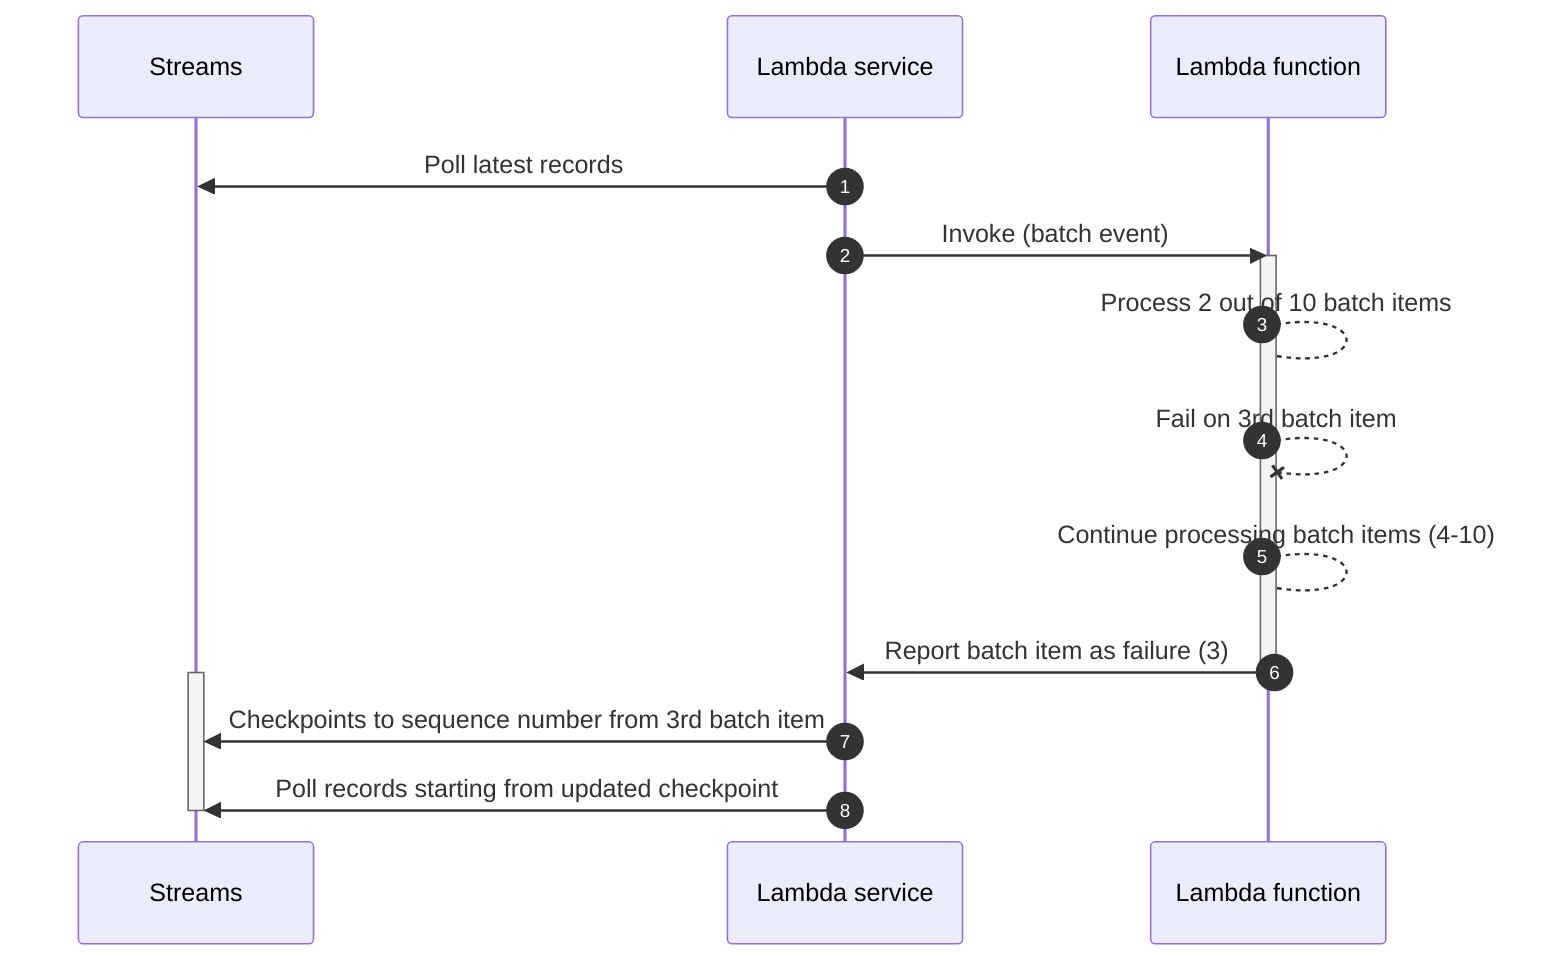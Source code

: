 sequenceDiagram
    autonumber
    participant Streams
    participant Lambda service
    participant Lambda function
    Lambda service->>Streams: Poll latest records
    Lambda service->>Lambda function: Invoke (batch event)
    activate Lambda function
    Lambda function-->Lambda function: Process 2 out of 10 batch items
    Lambda function--xLambda function: Fail on 3rd batch item
    Lambda function-->Lambda function: Continue processing batch items (4-10)
    Lambda function->>Lambda service: Report batch item as failure (3)
    deactivate Lambda function
    activate Streams
    Lambda service->>Streams: Checkpoints to sequence number from 3rd batch item
    Lambda service->>Streams: Poll records starting from updated checkpoint
    deactivate Streams
